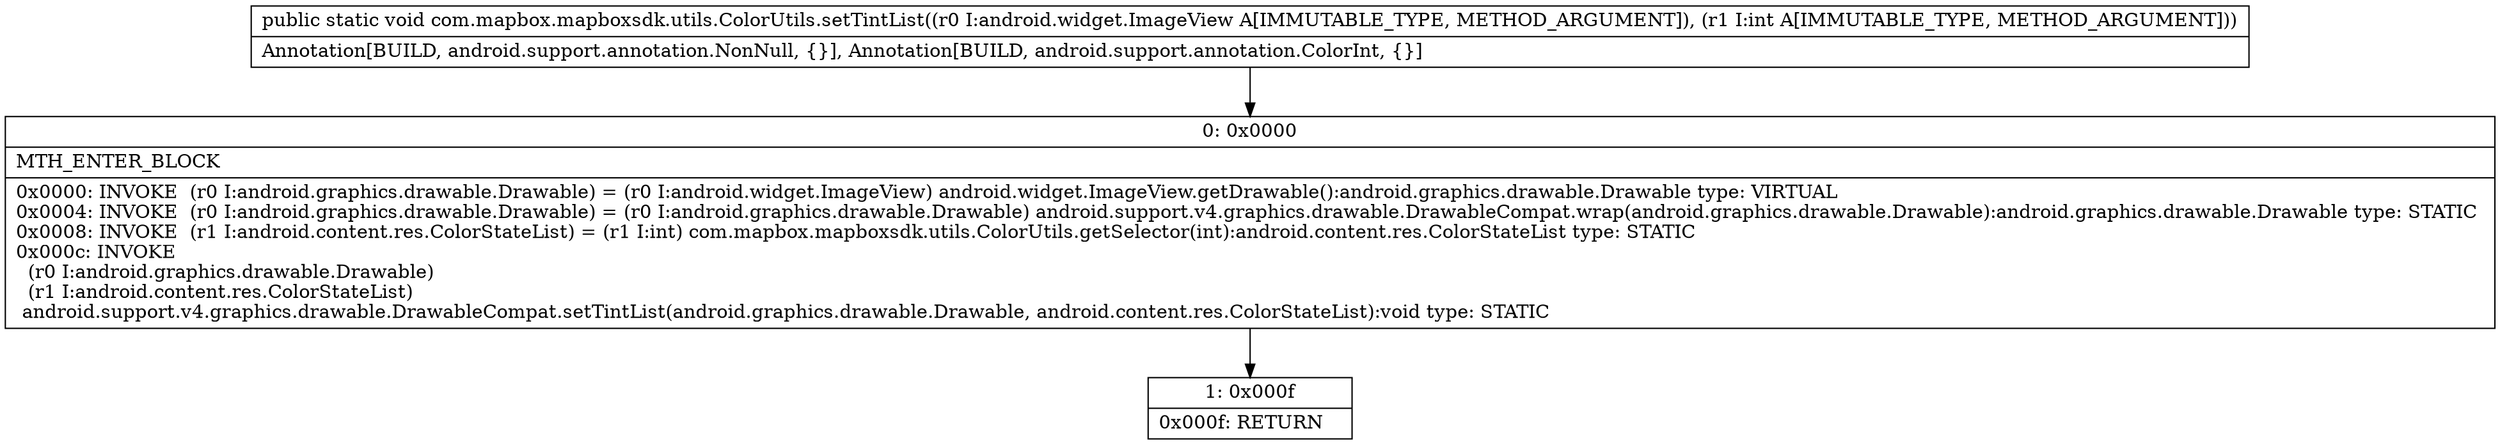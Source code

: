 digraph "CFG forcom.mapbox.mapboxsdk.utils.ColorUtils.setTintList(Landroid\/widget\/ImageView;I)V" {
Node_0 [shape=record,label="{0\:\ 0x0000|MTH_ENTER_BLOCK\l|0x0000: INVOKE  (r0 I:android.graphics.drawable.Drawable) = (r0 I:android.widget.ImageView) android.widget.ImageView.getDrawable():android.graphics.drawable.Drawable type: VIRTUAL \l0x0004: INVOKE  (r0 I:android.graphics.drawable.Drawable) = (r0 I:android.graphics.drawable.Drawable) android.support.v4.graphics.drawable.DrawableCompat.wrap(android.graphics.drawable.Drawable):android.graphics.drawable.Drawable type: STATIC \l0x0008: INVOKE  (r1 I:android.content.res.ColorStateList) = (r1 I:int) com.mapbox.mapboxsdk.utils.ColorUtils.getSelector(int):android.content.res.ColorStateList type: STATIC \l0x000c: INVOKE  \l  (r0 I:android.graphics.drawable.Drawable)\l  (r1 I:android.content.res.ColorStateList)\l android.support.v4.graphics.drawable.DrawableCompat.setTintList(android.graphics.drawable.Drawable, android.content.res.ColorStateList):void type: STATIC \l}"];
Node_1 [shape=record,label="{1\:\ 0x000f|0x000f: RETURN   \l}"];
MethodNode[shape=record,label="{public static void com.mapbox.mapboxsdk.utils.ColorUtils.setTintList((r0 I:android.widget.ImageView A[IMMUTABLE_TYPE, METHOD_ARGUMENT]), (r1 I:int A[IMMUTABLE_TYPE, METHOD_ARGUMENT]))  | Annotation[BUILD, android.support.annotation.NonNull, \{\}], Annotation[BUILD, android.support.annotation.ColorInt, \{\}]\l}"];
MethodNode -> Node_0;
Node_0 -> Node_1;
}

